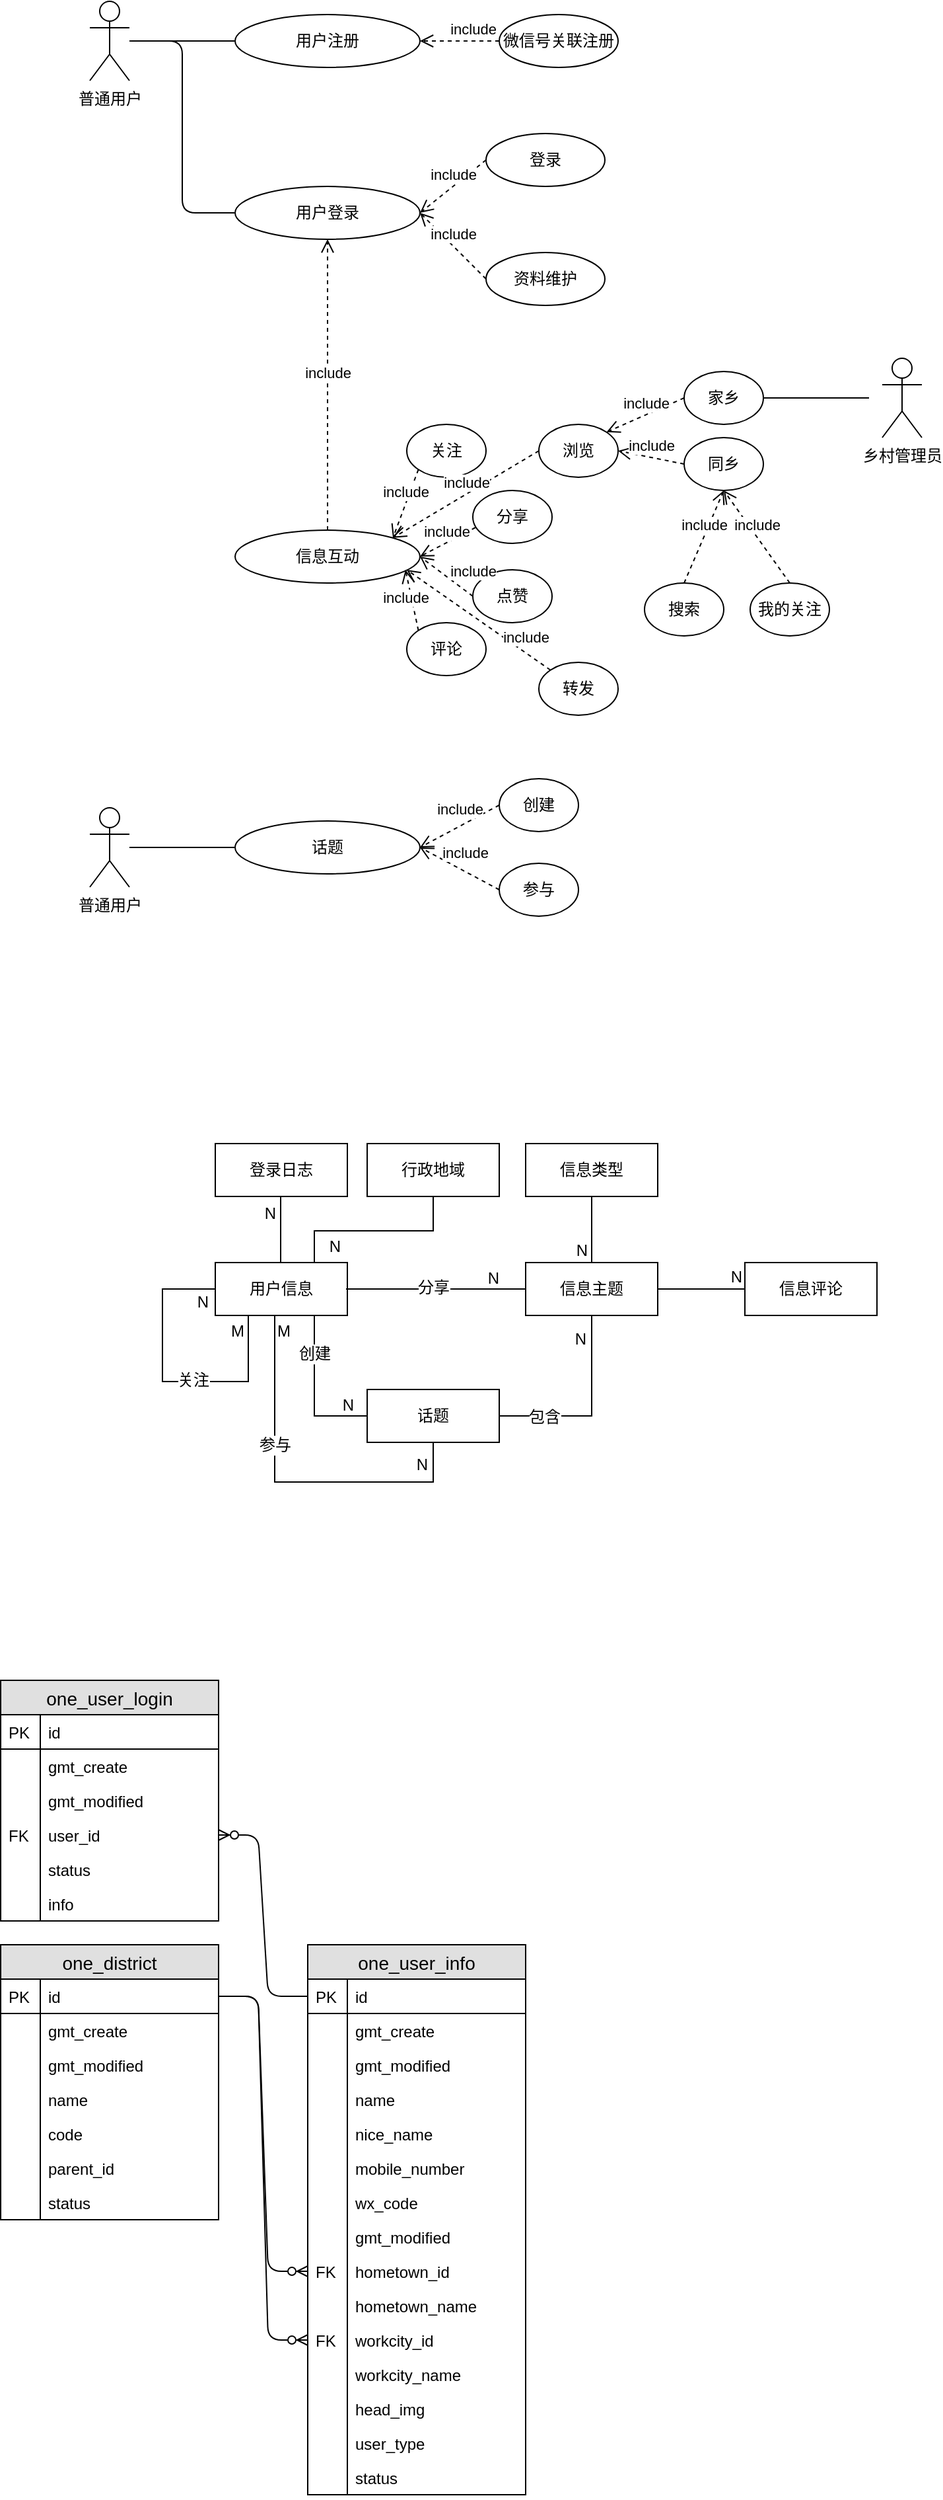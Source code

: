 <mxfile version="12.7.0" type="github">
  <diagram id="z6mWfxhPlvkBPBS3VZm2" name="第 1 页">
    <mxGraphModel dx="946" dy="599" grid="1" gridSize="10" guides="1" tooltips="1" connect="1" arrows="1" fold="1" page="1" pageScale="1" pageWidth="3300" pageHeight="4681" math="0" shadow="0">
      <root>
        <mxCell id="0"/>
        <mxCell id="1" parent="0"/>
        <mxCell id="F3MhlRDMAXvPKMbIA6Lk-1" value="普通用户" style="shape=umlActor;verticalLabelPosition=bottom;labelBackgroundColor=#ffffff;verticalAlign=top;html=1;" vertex="1" parent="1">
          <mxGeometry x="140" y="180" width="30" height="60" as="geometry"/>
        </mxCell>
        <mxCell id="F3MhlRDMAXvPKMbIA6Lk-2" value="用户注册" style="ellipse;whiteSpace=wrap;html=1;" vertex="1" parent="1">
          <mxGeometry x="250" y="190" width="140" height="40" as="geometry"/>
        </mxCell>
        <mxCell id="F3MhlRDMAXvPKMbIA6Lk-5" value="微信号关联注册" style="ellipse;whiteSpace=wrap;html=1;" vertex="1" parent="1">
          <mxGeometry x="450" y="190" width="90" height="40" as="geometry"/>
        </mxCell>
        <mxCell id="F3MhlRDMAXvPKMbIA6Lk-14" value="" style="line;strokeWidth=1;fillColor=none;align=left;verticalAlign=middle;spacingTop=-1;spacingLeft=3;spacingRight=3;rotatable=0;labelPosition=right;points=[];portConstraint=eastwest;" vertex="1" parent="1">
          <mxGeometry x="170" y="206" width="80" height="8" as="geometry"/>
        </mxCell>
        <mxCell id="F3MhlRDMAXvPKMbIA6Lk-15" value="用户登录" style="ellipse;whiteSpace=wrap;html=1;" vertex="1" parent="1">
          <mxGeometry x="250" y="320" width="140" height="40" as="geometry"/>
        </mxCell>
        <mxCell id="F3MhlRDMAXvPKMbIA6Lk-19" value="" style="endArrow=none;html=1;edgeStyle=orthogonalEdgeStyle;entryX=0;entryY=0.5;entryDx=0;entryDy=0;" edge="1" parent="1" source="F3MhlRDMAXvPKMbIA6Lk-1" target="F3MhlRDMAXvPKMbIA6Lk-15">
          <mxGeometry relative="1" as="geometry">
            <mxPoint x="120" y="390" as="sourcePoint"/>
            <mxPoint x="280" y="390" as="targetPoint"/>
          </mxGeometry>
        </mxCell>
        <mxCell id="F3MhlRDMAXvPKMbIA6Lk-20" value="" style="resizable=0;html=1;align=left;verticalAlign=bottom;labelBackgroundColor=#ffffff;fontSize=10;" connectable="0" vertex="1" parent="F3MhlRDMAXvPKMbIA6Lk-19">
          <mxGeometry x="-1" relative="1" as="geometry"/>
        </mxCell>
        <mxCell id="F3MhlRDMAXvPKMbIA6Lk-21" value="" style="resizable=0;html=1;align=right;verticalAlign=bottom;labelBackgroundColor=#ffffff;fontSize=10;" connectable="0" vertex="1" parent="F3MhlRDMAXvPKMbIA6Lk-19">
          <mxGeometry x="1" relative="1" as="geometry">
            <mxPoint y="130" as="offset"/>
          </mxGeometry>
        </mxCell>
        <mxCell id="F3MhlRDMAXvPKMbIA6Lk-22" value="信息互动" style="ellipse;whiteSpace=wrap;html=1;" vertex="1" parent="1">
          <mxGeometry x="250" y="580" width="140" height="40" as="geometry"/>
        </mxCell>
        <mxCell id="F3MhlRDMAXvPKMbIA6Lk-23" value="关注" style="ellipse;whiteSpace=wrap;html=1;" vertex="1" parent="1">
          <mxGeometry x="380" y="500" width="60" height="40" as="geometry"/>
        </mxCell>
        <mxCell id="F3MhlRDMAXvPKMbIA6Lk-33" value="分享" style="ellipse;whiteSpace=wrap;html=1;" vertex="1" parent="1">
          <mxGeometry x="430" y="550" width="60" height="40" as="geometry"/>
        </mxCell>
        <mxCell id="F3MhlRDMAXvPKMbIA6Lk-34" value="点赞" style="ellipse;whiteSpace=wrap;html=1;" vertex="1" parent="1">
          <mxGeometry x="430" y="610" width="60" height="40" as="geometry"/>
        </mxCell>
        <mxCell id="F3MhlRDMAXvPKMbIA6Lk-35" value="评论" style="ellipse;whiteSpace=wrap;html=1;" vertex="1" parent="1">
          <mxGeometry x="380" y="650" width="60" height="40" as="geometry"/>
        </mxCell>
        <mxCell id="F3MhlRDMAXvPKMbIA6Lk-36" value="浏览" style="ellipse;whiteSpace=wrap;html=1;" vertex="1" parent="1">
          <mxGeometry x="480" y="500" width="60" height="40" as="geometry"/>
        </mxCell>
        <mxCell id="F3MhlRDMAXvPKMbIA6Lk-37" value="include" style="html=1;verticalAlign=bottom;endArrow=open;dashed=1;endSize=8;exitX=0;exitY=1;exitDx=0;exitDy=0;entryX=1;entryY=0;entryDx=0;entryDy=0;" edge="1" parent="1" source="F3MhlRDMAXvPKMbIA6Lk-23" target="F3MhlRDMAXvPKMbIA6Lk-22">
          <mxGeometry relative="1" as="geometry">
            <mxPoint x="500" y="760" as="sourcePoint"/>
            <mxPoint x="420" y="760" as="targetPoint"/>
          </mxGeometry>
        </mxCell>
        <mxCell id="F3MhlRDMAXvPKMbIA6Lk-38" value="include" style="html=1;verticalAlign=bottom;endArrow=open;dashed=1;endSize=8;exitX=0;exitY=0.5;exitDx=0;exitDy=0;entryX=1;entryY=0;entryDx=0;entryDy=0;" edge="1" parent="1" source="F3MhlRDMAXvPKMbIA6Lk-36" target="F3MhlRDMAXvPKMbIA6Lk-22">
          <mxGeometry relative="1" as="geometry">
            <mxPoint x="398.787" y="544.142" as="sourcePoint"/>
            <mxPoint x="379.497" y="595.858" as="targetPoint"/>
          </mxGeometry>
        </mxCell>
        <mxCell id="F3MhlRDMAXvPKMbIA6Lk-39" value="include" style="html=1;verticalAlign=bottom;endArrow=open;dashed=1;endSize=8;exitX=0.033;exitY=0.7;exitDx=0;exitDy=0;exitPerimeter=0;entryX=1;entryY=0.5;entryDx=0;entryDy=0;" edge="1" parent="1" source="F3MhlRDMAXvPKMbIA6Lk-33" target="F3MhlRDMAXvPKMbIA6Lk-22">
          <mxGeometry x="0.057" relative="1" as="geometry">
            <mxPoint x="490" y="530" as="sourcePoint"/>
            <mxPoint x="379" y="596" as="targetPoint"/>
            <mxPoint as="offset"/>
          </mxGeometry>
        </mxCell>
        <mxCell id="F3MhlRDMAXvPKMbIA6Lk-40" value="include" style="html=1;verticalAlign=bottom;endArrow=open;dashed=1;endSize=8;exitX=0;exitY=0.5;exitDx=0;exitDy=0;entryX=1;entryY=0.5;entryDx=0;entryDy=0;" edge="1" parent="1" source="F3MhlRDMAXvPKMbIA6Lk-34" target="F3MhlRDMAXvPKMbIA6Lk-22">
          <mxGeometry x="-0.76" y="-8" relative="1" as="geometry">
            <mxPoint x="441.98" y="588" as="sourcePoint"/>
            <mxPoint x="400" y="610" as="targetPoint"/>
            <mxPoint as="offset"/>
          </mxGeometry>
        </mxCell>
        <mxCell id="F3MhlRDMAXvPKMbIA6Lk-43" value="include" style="html=1;verticalAlign=bottom;endArrow=open;dashed=1;endSize=8;exitX=0;exitY=0;exitDx=0;exitDy=0;" edge="1" parent="1" source="F3MhlRDMAXvPKMbIA6Lk-35">
          <mxGeometry x="-0.251" y="6" relative="1" as="geometry">
            <mxPoint x="398.787" y="544.142" as="sourcePoint"/>
            <mxPoint x="379" y="610" as="targetPoint"/>
            <mxPoint as="offset"/>
          </mxGeometry>
        </mxCell>
        <mxCell id="F3MhlRDMAXvPKMbIA6Lk-44" value="家乡" style="ellipse;whiteSpace=wrap;html=1;" vertex="1" parent="1">
          <mxGeometry x="590" y="460" width="60" height="40" as="geometry"/>
        </mxCell>
        <mxCell id="F3MhlRDMAXvPKMbIA6Lk-45" value="同乡" style="ellipse;whiteSpace=wrap;html=1;" vertex="1" parent="1">
          <mxGeometry x="590" y="510" width="60" height="40" as="geometry"/>
        </mxCell>
        <mxCell id="F3MhlRDMAXvPKMbIA6Lk-46" value="include" style="html=1;verticalAlign=bottom;endArrow=open;dashed=1;endSize=8;exitX=0;exitY=0.5;exitDx=0;exitDy=0;entryX=1;entryY=0;entryDx=0;entryDy=0;" edge="1" parent="1" source="F3MhlRDMAXvPKMbIA6Lk-44" target="F3MhlRDMAXvPKMbIA6Lk-36">
          <mxGeometry relative="1" as="geometry">
            <mxPoint x="630.5" y="437.07" as="sourcePoint"/>
            <mxPoint x="519.997" y="502.928" as="targetPoint"/>
          </mxGeometry>
        </mxCell>
        <mxCell id="F3MhlRDMAXvPKMbIA6Lk-47" value="include" style="html=1;verticalAlign=bottom;endArrow=open;dashed=1;endSize=8;exitX=0;exitY=0.5;exitDx=0;exitDy=0;entryX=1;entryY=0.5;entryDx=0;entryDy=0;" edge="1" parent="1" source="F3MhlRDMAXvPKMbIA6Lk-45" target="F3MhlRDMAXvPKMbIA6Lk-36">
          <mxGeometry relative="1" as="geometry">
            <mxPoint x="598.79" y="530" as="sourcePoint"/>
            <mxPoint x="540.003" y="555.858" as="targetPoint"/>
          </mxGeometry>
        </mxCell>
        <mxCell id="F3MhlRDMAXvPKMbIA6Lk-49" value="include" style="html=1;verticalAlign=bottom;endArrow=open;dashed=1;endSize=8;exitX=0;exitY=0.5;exitDx=0;exitDy=0;" edge="1" parent="1" source="F3MhlRDMAXvPKMbIA6Lk-5">
          <mxGeometry x="-0.333" relative="1" as="geometry">
            <mxPoint x="459" y="190" as="sourcePoint"/>
            <mxPoint x="390" y="210" as="targetPoint"/>
            <mxPoint as="offset"/>
          </mxGeometry>
        </mxCell>
        <mxCell id="F3MhlRDMAXvPKMbIA6Lk-50" value="乡村管理员" style="shape=umlActor;verticalLabelPosition=bottom;labelBackgroundColor=#ffffff;verticalAlign=top;html=1;" vertex="1" parent="1">
          <mxGeometry x="740" y="450" width="30" height="60" as="geometry"/>
        </mxCell>
        <mxCell id="F3MhlRDMAXvPKMbIA6Lk-54" value="" style="line;strokeWidth=1;fillColor=none;align=left;verticalAlign=middle;spacingTop=-1;spacingLeft=3;spacingRight=3;rotatable=0;labelPosition=right;points=[];portConstraint=eastwest;" vertex="1" parent="1">
          <mxGeometry x="650" y="476" width="80" height="8" as="geometry"/>
        </mxCell>
        <mxCell id="F3MhlRDMAXvPKMbIA6Lk-55" value="include" style="html=1;verticalAlign=bottom;endArrow=open;dashed=1;endSize=8;entryX=0.5;entryY=1;entryDx=0;entryDy=0;exitX=0.5;exitY=0;exitDx=0;exitDy=0;" edge="1" parent="1" source="F3MhlRDMAXvPKMbIA6Lk-22" target="F3MhlRDMAXvPKMbIA6Lk-15">
          <mxGeometry relative="1" as="geometry">
            <mxPoint x="190" y="404.14" as="sourcePoint"/>
            <mxPoint x="311.213" y="509.998" as="targetPoint"/>
          </mxGeometry>
        </mxCell>
        <mxCell id="F3MhlRDMAXvPKMbIA6Lk-56" value="资料维护" style="ellipse;whiteSpace=wrap;html=1;" vertex="1" parent="1">
          <mxGeometry x="440" y="370" width="90" height="40" as="geometry"/>
        </mxCell>
        <mxCell id="F3MhlRDMAXvPKMbIA6Lk-57" value="include" style="html=1;verticalAlign=bottom;endArrow=open;dashed=1;endSize=8;entryX=1;entryY=0.5;entryDx=0;entryDy=0;exitX=0;exitY=0.5;exitDx=0;exitDy=0;" edge="1" parent="1" source="F3MhlRDMAXvPKMbIA6Lk-56" target="F3MhlRDMAXvPKMbIA6Lk-15">
          <mxGeometry relative="1" as="geometry">
            <mxPoint x="450" y="570" as="sourcePoint"/>
            <mxPoint x="450" y="350" as="targetPoint"/>
          </mxGeometry>
        </mxCell>
        <mxCell id="F3MhlRDMAXvPKMbIA6Lk-58" value="登录" style="ellipse;whiteSpace=wrap;html=1;" vertex="1" parent="1">
          <mxGeometry x="440" y="280" width="90" height="40" as="geometry"/>
        </mxCell>
        <mxCell id="F3MhlRDMAXvPKMbIA6Lk-59" value="include" style="html=1;verticalAlign=bottom;endArrow=open;dashed=1;endSize=8;exitX=0;exitY=0.5;exitDx=0;exitDy=0;" edge="1" parent="1" source="F3MhlRDMAXvPKMbIA6Lk-58">
          <mxGeometry relative="1" as="geometry">
            <mxPoint x="450" y="400" as="sourcePoint"/>
            <mxPoint x="390" y="340" as="targetPoint"/>
          </mxGeometry>
        </mxCell>
        <mxCell id="F3MhlRDMAXvPKMbIA6Lk-60" value="搜索" style="ellipse;whiteSpace=wrap;html=1;" vertex="1" parent="1">
          <mxGeometry x="560" y="620" width="60" height="40" as="geometry"/>
        </mxCell>
        <mxCell id="F3MhlRDMAXvPKMbIA6Lk-61" value="我的关注" style="ellipse;whiteSpace=wrap;html=1;" vertex="1" parent="1">
          <mxGeometry x="640" y="620" width="60" height="40" as="geometry"/>
        </mxCell>
        <mxCell id="F3MhlRDMAXvPKMbIA6Lk-62" value="include" style="html=1;verticalAlign=bottom;endArrow=open;dashed=1;endSize=8;exitX=0.5;exitY=0;exitDx=0;exitDy=0;entryX=0.5;entryY=1;entryDx=0;entryDy=0;" edge="1" parent="1" source="F3MhlRDMAXvPKMbIA6Lk-60" target="F3MhlRDMAXvPKMbIA6Lk-45">
          <mxGeometry relative="1" as="geometry">
            <mxPoint x="600" y="540" as="sourcePoint"/>
            <mxPoint x="550" y="530" as="targetPoint"/>
          </mxGeometry>
        </mxCell>
        <mxCell id="F3MhlRDMAXvPKMbIA6Lk-63" value="include" style="html=1;verticalAlign=bottom;endArrow=open;dashed=1;endSize=8;exitX=0.5;exitY=0;exitDx=0;exitDy=0;entryX=0.5;entryY=1;entryDx=0;entryDy=0;" edge="1" parent="1" source="F3MhlRDMAXvPKMbIA6Lk-61" target="F3MhlRDMAXvPKMbIA6Lk-45">
          <mxGeometry relative="1" as="geometry">
            <mxPoint x="600" y="630" as="sourcePoint"/>
            <mxPoint x="630" y="560" as="targetPoint"/>
          </mxGeometry>
        </mxCell>
        <mxCell id="F3MhlRDMAXvPKMbIA6Lk-64" value="转发" style="ellipse;whiteSpace=wrap;html=1;" vertex="1" parent="1">
          <mxGeometry x="480" y="680" width="60" height="40" as="geometry"/>
        </mxCell>
        <mxCell id="F3MhlRDMAXvPKMbIA6Lk-65" value="include" style="html=1;verticalAlign=bottom;endArrow=open;dashed=1;endSize=8;exitX=0;exitY=0;exitDx=0;exitDy=0;" edge="1" parent="1" source="F3MhlRDMAXvPKMbIA6Lk-64">
          <mxGeometry x="-0.631" y="-2" relative="1" as="geometry">
            <mxPoint x="490" y="530" as="sourcePoint"/>
            <mxPoint x="380" y="610" as="targetPoint"/>
            <mxPoint as="offset"/>
          </mxGeometry>
        </mxCell>
        <mxCell id="F3MhlRDMAXvPKMbIA6Lk-85" value="用户信息" style="whiteSpace=wrap;html=1;align=center;" vertex="1" parent="1">
          <mxGeometry x="235" y="1134" width="100" height="40" as="geometry"/>
        </mxCell>
        <mxCell id="F3MhlRDMAXvPKMbIA6Lk-86" value="信息主题" style="whiteSpace=wrap;html=1;align=center;" vertex="1" parent="1">
          <mxGeometry x="470" y="1134" width="100" height="40" as="geometry"/>
        </mxCell>
        <mxCell id="F3MhlRDMAXvPKMbIA6Lk-91" value="" style="endArrow=none;html=1;rounded=0;exitX=0.25;exitY=1;exitDx=0;exitDy=0;entryX=0;entryY=0.5;entryDx=0;entryDy=0;" edge="1" parent="1" source="F3MhlRDMAXvPKMbIA6Lk-85" target="F3MhlRDMAXvPKMbIA6Lk-85">
          <mxGeometry relative="1" as="geometry">
            <mxPoint x="225" y="1274" as="sourcePoint"/>
            <mxPoint x="165" y="1224" as="targetPoint"/>
            <Array as="points">
              <mxPoint x="260" y="1224"/>
              <mxPoint x="195" y="1224"/>
              <mxPoint x="195" y="1154"/>
            </Array>
          </mxGeometry>
        </mxCell>
        <mxCell id="F3MhlRDMAXvPKMbIA6Lk-92" value="M" style="resizable=0;html=1;align=left;verticalAlign=bottom;" connectable="0" vertex="1" parent="F3MhlRDMAXvPKMbIA6Lk-91">
          <mxGeometry x="-1" relative="1" as="geometry">
            <mxPoint x="-15" y="20" as="offset"/>
          </mxGeometry>
        </mxCell>
        <mxCell id="F3MhlRDMAXvPKMbIA6Lk-93" value="N" style="resizable=0;html=1;align=right;verticalAlign=bottom;" connectable="0" vertex="1" parent="F3MhlRDMAXvPKMbIA6Lk-91">
          <mxGeometry x="1" relative="1" as="geometry">
            <mxPoint x="-5" y="18" as="offset"/>
          </mxGeometry>
        </mxCell>
        <mxCell id="F3MhlRDMAXvPKMbIA6Lk-94" value="关注" style="text;html=1;align=center;verticalAlign=middle;resizable=0;points=[];labelBackgroundColor=#ffffff;" vertex="1" connectable="0" parent="F3MhlRDMAXvPKMbIA6Lk-91">
          <mxGeometry x="-0.176" y="-1" relative="1" as="geometry">
            <mxPoint as="offset"/>
          </mxGeometry>
        </mxCell>
        <mxCell id="F3MhlRDMAXvPKMbIA6Lk-95" value="" style="endArrow=none;html=1;rounded=0;entryX=0;entryY=0.5;entryDx=0;entryDy=0;" edge="1" parent="1" target="F3MhlRDMAXvPKMbIA6Lk-86">
          <mxGeometry relative="1" as="geometry">
            <mxPoint x="334" y="1154" as="sourcePoint"/>
            <mxPoint x="434" y="1154" as="targetPoint"/>
          </mxGeometry>
        </mxCell>
        <mxCell id="F3MhlRDMAXvPKMbIA6Lk-96" value="N" style="resizable=0;html=1;align=right;verticalAlign=bottom;" connectable="0" vertex="1" parent="F3MhlRDMAXvPKMbIA6Lk-95">
          <mxGeometry x="1" relative="1" as="geometry">
            <mxPoint x="-20" as="offset"/>
          </mxGeometry>
        </mxCell>
        <mxCell id="F3MhlRDMAXvPKMbIA6Lk-97" value="分享" style="text;html=1;align=center;verticalAlign=middle;resizable=0;points=[];labelBackgroundColor=#ffffff;" vertex="1" connectable="0" parent="F3MhlRDMAXvPKMbIA6Lk-95">
          <mxGeometry x="-0.037" y="1" relative="1" as="geometry">
            <mxPoint as="offset"/>
          </mxGeometry>
        </mxCell>
        <mxCell id="F3MhlRDMAXvPKMbIA6Lk-98" value="信息类型" style="whiteSpace=wrap;html=1;align=center;" vertex="1" parent="1">
          <mxGeometry x="470" y="1044" width="100" height="40" as="geometry"/>
        </mxCell>
        <mxCell id="F3MhlRDMAXvPKMbIA6Lk-99" value="" style="endArrow=none;html=1;rounded=0;exitX=0.5;exitY=1;exitDx=0;exitDy=0;" edge="1" parent="1" source="F3MhlRDMAXvPKMbIA6Lk-98" target="F3MhlRDMAXvPKMbIA6Lk-86">
          <mxGeometry relative="1" as="geometry">
            <mxPoint x="580" y="1114" as="sourcePoint"/>
            <mxPoint x="740" y="1114" as="targetPoint"/>
          </mxGeometry>
        </mxCell>
        <mxCell id="F3MhlRDMAXvPKMbIA6Lk-100" value="N" style="resizable=0;html=1;align=right;verticalAlign=bottom;" connectable="0" vertex="1" parent="F3MhlRDMAXvPKMbIA6Lk-99">
          <mxGeometry x="1" relative="1" as="geometry">
            <mxPoint x="-3" y="-1" as="offset"/>
          </mxGeometry>
        </mxCell>
        <mxCell id="F3MhlRDMAXvPKMbIA6Lk-101" value="信息评论" style="whiteSpace=wrap;html=1;align=center;" vertex="1" parent="1">
          <mxGeometry x="636" y="1134" width="100" height="40" as="geometry"/>
        </mxCell>
        <mxCell id="F3MhlRDMAXvPKMbIA6Lk-102" value="" style="endArrow=none;html=1;rounded=0;exitX=1;exitY=0.5;exitDx=0;exitDy=0;entryX=0;entryY=0.5;entryDx=0;entryDy=0;" edge="1" parent="1" source="F3MhlRDMAXvPKMbIA6Lk-86" target="F3MhlRDMAXvPKMbIA6Lk-101">
          <mxGeometry relative="1" as="geometry">
            <mxPoint x="519.5" y="1174" as="sourcePoint"/>
            <mxPoint x="519.5" y="1224" as="targetPoint"/>
          </mxGeometry>
        </mxCell>
        <mxCell id="F3MhlRDMAXvPKMbIA6Lk-103" value="N" style="resizable=0;html=1;align=right;verticalAlign=bottom;" connectable="0" vertex="1" parent="F3MhlRDMAXvPKMbIA6Lk-102">
          <mxGeometry x="1" relative="1" as="geometry">
            <mxPoint x="-2" y="-1" as="offset"/>
          </mxGeometry>
        </mxCell>
        <mxCell id="F3MhlRDMAXvPKMbIA6Lk-106" value="登录日志" style="whiteSpace=wrap;html=1;align=center;" vertex="1" parent="1">
          <mxGeometry x="235" y="1044" width="100" height="40" as="geometry"/>
        </mxCell>
        <mxCell id="F3MhlRDMAXvPKMbIA6Lk-107" value="" style="endArrow=none;html=1;rounded=0;exitX=0.5;exitY=1;exitDx=0;exitDy=0;" edge="1" parent="1">
          <mxGeometry relative="1" as="geometry">
            <mxPoint x="284.5" y="1084" as="sourcePoint"/>
            <mxPoint x="284.5" y="1134" as="targetPoint"/>
          </mxGeometry>
        </mxCell>
        <mxCell id="F3MhlRDMAXvPKMbIA6Lk-108" value="N" style="resizable=0;html=1;align=right;verticalAlign=bottom;" connectable="0" vertex="1" parent="F3MhlRDMAXvPKMbIA6Lk-107">
          <mxGeometry x="1" relative="1" as="geometry">
            <mxPoint x="-3" y="-29" as="offset"/>
          </mxGeometry>
        </mxCell>
        <mxCell id="F3MhlRDMAXvPKMbIA6Lk-110" value="普通用户" style="shape=umlActor;verticalLabelPosition=bottom;labelBackgroundColor=#ffffff;verticalAlign=top;html=1;" vertex="1" parent="1">
          <mxGeometry x="140" y="790" width="30" height="60" as="geometry"/>
        </mxCell>
        <mxCell id="F3MhlRDMAXvPKMbIA6Lk-111" value="话题" style="ellipse;whiteSpace=wrap;html=1;" vertex="1" parent="1">
          <mxGeometry x="250" y="800" width="140" height="40" as="geometry"/>
        </mxCell>
        <mxCell id="F3MhlRDMAXvPKMbIA6Lk-112" value="" style="line;strokeWidth=1;fillColor=none;align=left;verticalAlign=middle;spacingTop=-1;spacingLeft=3;spacingRight=3;rotatable=0;labelPosition=right;points=[];portConstraint=eastwest;" vertex="1" parent="1">
          <mxGeometry x="170" y="816" width="80" height="8" as="geometry"/>
        </mxCell>
        <mxCell id="F3MhlRDMAXvPKMbIA6Lk-113" value="创建" style="ellipse;whiteSpace=wrap;html=1;" vertex="1" parent="1">
          <mxGeometry x="450" y="768" width="60" height="40" as="geometry"/>
        </mxCell>
        <mxCell id="F3MhlRDMAXvPKMbIA6Lk-114" value="参与" style="ellipse;whiteSpace=wrap;html=1;" vertex="1" parent="1">
          <mxGeometry x="450" y="832" width="60" height="40" as="geometry"/>
        </mxCell>
        <mxCell id="F3MhlRDMAXvPKMbIA6Lk-115" value="include" style="html=1;verticalAlign=bottom;endArrow=open;dashed=1;endSize=8;exitX=0;exitY=0.5;exitDx=0;exitDy=0;entryX=1;entryY=0.5;entryDx=0;entryDy=0;" edge="1" parent="1" source="F3MhlRDMAXvPKMbIA6Lk-113" target="F3MhlRDMAXvPKMbIA6Lk-111">
          <mxGeometry x="-0.055" y="-4" relative="1" as="geometry">
            <mxPoint x="464.397" y="789.998" as="sourcePoint"/>
            <mxPoint x="355.61" y="714.14" as="targetPoint"/>
            <mxPoint as="offset"/>
          </mxGeometry>
        </mxCell>
        <mxCell id="F3MhlRDMAXvPKMbIA6Lk-116" value="include" style="html=1;verticalAlign=bottom;endArrow=open;dashed=1;endSize=8;exitX=0;exitY=0.5;exitDx=0;exitDy=0;entryX=1;entryY=0.5;entryDx=0;entryDy=0;" edge="1" parent="1" source="F3MhlRDMAXvPKMbIA6Lk-114" target="F3MhlRDMAXvPKMbIA6Lk-111">
          <mxGeometry x="-0.055" y="-4" relative="1" as="geometry">
            <mxPoint x="460" y="798" as="sourcePoint"/>
            <mxPoint x="400" y="830" as="targetPoint"/>
            <mxPoint as="offset"/>
          </mxGeometry>
        </mxCell>
        <mxCell id="F3MhlRDMAXvPKMbIA6Lk-117" value="话题" style="whiteSpace=wrap;html=1;align=center;" vertex="1" parent="1">
          <mxGeometry x="350" y="1230" width="100" height="40" as="geometry"/>
        </mxCell>
        <mxCell id="F3MhlRDMAXvPKMbIA6Lk-118" value="" style="endArrow=none;html=1;rounded=0;exitX=0.75;exitY=1;exitDx=0;exitDy=0;entryX=0;entryY=0.5;entryDx=0;entryDy=0;" edge="1" parent="1" source="F3MhlRDMAXvPKMbIA6Lk-85" target="F3MhlRDMAXvPKMbIA6Lk-117">
          <mxGeometry relative="1" as="geometry">
            <mxPoint x="320" y="1250" as="sourcePoint"/>
            <mxPoint x="310" y="1350" as="targetPoint"/>
            <Array as="points">
              <mxPoint x="310" y="1250"/>
            </Array>
          </mxGeometry>
        </mxCell>
        <mxCell id="F3MhlRDMAXvPKMbIA6Lk-119" value="N" style="resizable=0;html=1;align=right;verticalAlign=bottom;" connectable="0" vertex="1" parent="F3MhlRDMAXvPKMbIA6Lk-118">
          <mxGeometry x="1" relative="1" as="geometry">
            <mxPoint x="-10" as="offset"/>
          </mxGeometry>
        </mxCell>
        <mxCell id="F3MhlRDMAXvPKMbIA6Lk-120" value="创建" style="text;html=1;align=center;verticalAlign=middle;resizable=0;points=[];labelBackgroundColor=#ffffff;" vertex="1" connectable="0" parent="F3MhlRDMAXvPKMbIA6Lk-118">
          <mxGeometry x="-0.037" y="1" relative="1" as="geometry">
            <mxPoint x="-1" y="-27" as="offset"/>
          </mxGeometry>
        </mxCell>
        <mxCell id="F3MhlRDMAXvPKMbIA6Lk-121" value="" style="endArrow=none;html=1;rounded=0;exitX=1;exitY=0.5;exitDx=0;exitDy=0;entryX=0.5;entryY=1;entryDx=0;entryDy=0;" edge="1" parent="1" source="F3MhlRDMAXvPKMbIA6Lk-117" target="F3MhlRDMAXvPKMbIA6Lk-86">
          <mxGeometry relative="1" as="geometry">
            <mxPoint x="495" y="1210" as="sourcePoint"/>
            <mxPoint x="525" y="1286" as="targetPoint"/>
            <Array as="points">
              <mxPoint x="520" y="1250"/>
            </Array>
          </mxGeometry>
        </mxCell>
        <mxCell id="F3MhlRDMAXvPKMbIA6Lk-122" value="N" style="resizable=0;html=1;align=right;verticalAlign=bottom;" connectable="0" vertex="1" parent="F3MhlRDMAXvPKMbIA6Lk-121">
          <mxGeometry x="1" relative="1" as="geometry">
            <mxPoint x="-4" y="26" as="offset"/>
          </mxGeometry>
        </mxCell>
        <mxCell id="F3MhlRDMAXvPKMbIA6Lk-123" value="包含" style="text;html=1;align=center;verticalAlign=middle;resizable=0;points=[];labelBackgroundColor=#ffffff;" vertex="1" connectable="0" parent="F3MhlRDMAXvPKMbIA6Lk-121">
          <mxGeometry x="-0.037" y="1" relative="1" as="geometry">
            <mxPoint x="-35" y="1" as="offset"/>
          </mxGeometry>
        </mxCell>
        <mxCell id="F3MhlRDMAXvPKMbIA6Lk-124" value="" style="endArrow=none;html=1;rounded=0;exitX=0.75;exitY=1;exitDx=0;exitDy=0;entryX=0.5;entryY=1;entryDx=0;entryDy=0;" edge="1" parent="1" target="F3MhlRDMAXvPKMbIA6Lk-117">
          <mxGeometry relative="1" as="geometry">
            <mxPoint x="280" y="1174" as="sourcePoint"/>
            <mxPoint x="420" y="1300" as="targetPoint"/>
            <Array as="points">
              <mxPoint x="280" y="1300"/>
              <mxPoint x="400" y="1300"/>
            </Array>
          </mxGeometry>
        </mxCell>
        <mxCell id="F3MhlRDMAXvPKMbIA6Lk-125" value="N" style="resizable=0;html=1;align=right;verticalAlign=bottom;" connectable="0" vertex="1" parent="F3MhlRDMAXvPKMbIA6Lk-124">
          <mxGeometry x="1" relative="1" as="geometry">
            <mxPoint x="-4" y="25" as="offset"/>
          </mxGeometry>
        </mxCell>
        <mxCell id="F3MhlRDMAXvPKMbIA6Lk-126" value="参与" style="text;html=1;align=center;verticalAlign=middle;resizable=0;points=[];labelBackgroundColor=#ffffff;" vertex="1" connectable="0" parent="F3MhlRDMAXvPKMbIA6Lk-124">
          <mxGeometry x="-0.037" y="1" relative="1" as="geometry">
            <mxPoint x="-7" y="-27" as="offset"/>
          </mxGeometry>
        </mxCell>
        <mxCell id="F3MhlRDMAXvPKMbIA6Lk-127" value="M" style="resizable=0;html=1;align=left;verticalAlign=bottom;" connectable="0" vertex="1" parent="1">
          <mxGeometry x="295" y="1174" as="geometry">
            <mxPoint x="-15" y="20" as="offset"/>
          </mxGeometry>
        </mxCell>
        <mxCell id="F3MhlRDMAXvPKMbIA6Lk-128" value="one_user_info" style="swimlane;fontStyle=0;childLayout=stackLayout;horizontal=1;startSize=26;fillColor=#e0e0e0;horizontalStack=0;resizeParent=1;resizeParentMax=0;resizeLast=0;collapsible=1;marginBottom=0;swimlaneFillColor=#ffffff;align=center;fontSize=14;" vertex="1" parent="1">
          <mxGeometry x="305" y="1650" width="165" height="416" as="geometry"/>
        </mxCell>
        <mxCell id="F3MhlRDMAXvPKMbIA6Lk-166" value="id" style="shape=partialRectangle;top=0;left=0;right=0;bottom=1;align=left;verticalAlign=top;fillColor=none;spacingLeft=34;spacingRight=4;overflow=hidden;rotatable=0;points=[[0,0.5],[1,0.5]];portConstraint=eastwest;dropTarget=0;fontSize=12;" vertex="1" parent="F3MhlRDMAXvPKMbIA6Lk-128">
          <mxGeometry y="26" width="165" height="26" as="geometry"/>
        </mxCell>
        <mxCell id="F3MhlRDMAXvPKMbIA6Lk-167" value="PK" style="shape=partialRectangle;top=0;left=0;bottom=0;fillColor=none;align=left;verticalAlign=top;spacingLeft=4;spacingRight=4;overflow=hidden;rotatable=0;points=[];portConstraint=eastwest;part=1;fontSize=12;" vertex="1" connectable="0" parent="F3MhlRDMAXvPKMbIA6Lk-166">
          <mxGeometry width="30" height="26" as="geometry"/>
        </mxCell>
        <mxCell id="F3MhlRDMAXvPKMbIA6Lk-172" value="gmt_create" style="shape=partialRectangle;top=0;left=0;right=0;bottom=0;align=left;verticalAlign=top;fillColor=none;spacingLeft=34;spacingRight=4;overflow=hidden;rotatable=0;points=[[0,0.5],[1,0.5]];portConstraint=eastwest;dropTarget=0;fontSize=12;" vertex="1" parent="F3MhlRDMAXvPKMbIA6Lk-128">
          <mxGeometry y="52" width="165" height="26" as="geometry"/>
        </mxCell>
        <mxCell id="F3MhlRDMAXvPKMbIA6Lk-173" value="" style="shape=partialRectangle;top=0;left=0;bottom=0;fillColor=none;align=left;verticalAlign=top;spacingLeft=4;spacingRight=4;overflow=hidden;rotatable=0;points=[];portConstraint=eastwest;part=1;fontSize=12;" vertex="1" connectable="0" parent="F3MhlRDMAXvPKMbIA6Lk-172">
          <mxGeometry width="30" height="26" as="geometry"/>
        </mxCell>
        <mxCell id="F3MhlRDMAXvPKMbIA6Lk-174" value="gmt_modified" style="shape=partialRectangle;top=0;left=0;right=0;bottom=0;align=left;verticalAlign=top;fillColor=none;spacingLeft=34;spacingRight=4;overflow=hidden;rotatable=0;points=[[0,0.5],[1,0.5]];portConstraint=eastwest;dropTarget=0;fontSize=12;" vertex="1" parent="F3MhlRDMAXvPKMbIA6Lk-128">
          <mxGeometry y="78" width="165" height="26" as="geometry"/>
        </mxCell>
        <mxCell id="F3MhlRDMAXvPKMbIA6Lk-175" value="" style="shape=partialRectangle;top=0;left=0;bottom=0;fillColor=none;align=left;verticalAlign=top;spacingLeft=4;spacingRight=4;overflow=hidden;rotatable=0;points=[];portConstraint=eastwest;part=1;fontSize=12;" vertex="1" connectable="0" parent="F3MhlRDMAXvPKMbIA6Lk-174">
          <mxGeometry width="30" height="26" as="geometry"/>
        </mxCell>
        <mxCell id="F3MhlRDMAXvPKMbIA6Lk-176" value="name" style="shape=partialRectangle;top=0;left=0;right=0;bottom=0;align=left;verticalAlign=top;fillColor=none;spacingLeft=34;spacingRight=4;overflow=hidden;rotatable=0;points=[[0,0.5],[1,0.5]];portConstraint=eastwest;dropTarget=0;fontSize=12;" vertex="1" parent="F3MhlRDMAXvPKMbIA6Lk-128">
          <mxGeometry y="104" width="165" height="26" as="geometry"/>
        </mxCell>
        <mxCell id="F3MhlRDMAXvPKMbIA6Lk-177" value="" style="shape=partialRectangle;top=0;left=0;bottom=0;fillColor=none;align=left;verticalAlign=top;spacingLeft=4;spacingRight=4;overflow=hidden;rotatable=0;points=[];portConstraint=eastwest;part=1;fontSize=12;" vertex="1" connectable="0" parent="F3MhlRDMAXvPKMbIA6Lk-176">
          <mxGeometry width="30" height="26" as="geometry"/>
        </mxCell>
        <mxCell id="F3MhlRDMAXvPKMbIA6Lk-180" value="nice_name" style="shape=partialRectangle;top=0;left=0;right=0;bottom=0;align=left;verticalAlign=top;fillColor=none;spacingLeft=34;spacingRight=4;overflow=hidden;rotatable=0;points=[[0,0.5],[1,0.5]];portConstraint=eastwest;dropTarget=0;fontSize=12;" vertex="1" parent="F3MhlRDMAXvPKMbIA6Lk-128">
          <mxGeometry y="130" width="165" height="26" as="geometry"/>
        </mxCell>
        <mxCell id="F3MhlRDMAXvPKMbIA6Lk-181" value="" style="shape=partialRectangle;top=0;left=0;bottom=0;fillColor=none;align=left;verticalAlign=top;spacingLeft=4;spacingRight=4;overflow=hidden;rotatable=0;points=[];portConstraint=eastwest;part=1;fontSize=12;" vertex="1" connectable="0" parent="F3MhlRDMAXvPKMbIA6Lk-180">
          <mxGeometry width="30" height="26" as="geometry"/>
        </mxCell>
        <mxCell id="F3MhlRDMAXvPKMbIA6Lk-182" value="mobile_number" style="shape=partialRectangle;top=0;left=0;right=0;bottom=0;align=left;verticalAlign=top;fillColor=none;spacingLeft=34;spacingRight=4;overflow=hidden;rotatable=0;points=[[0,0.5],[1,0.5]];portConstraint=eastwest;dropTarget=0;fontSize=12;" vertex="1" parent="F3MhlRDMAXvPKMbIA6Lk-128">
          <mxGeometry y="156" width="165" height="26" as="geometry"/>
        </mxCell>
        <mxCell id="F3MhlRDMAXvPKMbIA6Lk-183" value="" style="shape=partialRectangle;top=0;left=0;bottom=0;fillColor=none;align=left;verticalAlign=top;spacingLeft=4;spacingRight=4;overflow=hidden;rotatable=0;points=[];portConstraint=eastwest;part=1;fontSize=12;" vertex="1" connectable="0" parent="F3MhlRDMAXvPKMbIA6Lk-182">
          <mxGeometry width="30" height="26" as="geometry"/>
        </mxCell>
        <mxCell id="F3MhlRDMAXvPKMbIA6Lk-184" value="wx_code" style="shape=partialRectangle;top=0;left=0;right=0;bottom=0;align=left;verticalAlign=top;fillColor=none;spacingLeft=34;spacingRight=4;overflow=hidden;rotatable=0;points=[[0,0.5],[1,0.5]];portConstraint=eastwest;dropTarget=0;fontSize=12;" vertex="1" parent="F3MhlRDMAXvPKMbIA6Lk-128">
          <mxGeometry y="182" width="165" height="26" as="geometry"/>
        </mxCell>
        <mxCell id="F3MhlRDMAXvPKMbIA6Lk-185" value="" style="shape=partialRectangle;top=0;left=0;bottom=0;fillColor=none;align=left;verticalAlign=top;spacingLeft=4;spacingRight=4;overflow=hidden;rotatable=0;points=[];portConstraint=eastwest;part=1;fontSize=12;" vertex="1" connectable="0" parent="F3MhlRDMAXvPKMbIA6Lk-184">
          <mxGeometry width="30" height="26" as="geometry"/>
        </mxCell>
        <mxCell id="F3MhlRDMAXvPKMbIA6Lk-178" value="gmt_modified" style="shape=partialRectangle;top=0;left=0;right=0;bottom=0;align=left;verticalAlign=top;fillColor=none;spacingLeft=34;spacingRight=4;overflow=hidden;rotatable=0;points=[[0,0.5],[1,0.5]];portConstraint=eastwest;dropTarget=0;fontSize=12;" vertex="1" parent="F3MhlRDMAXvPKMbIA6Lk-128">
          <mxGeometry y="208" width="165" height="26" as="geometry"/>
        </mxCell>
        <mxCell id="F3MhlRDMAXvPKMbIA6Lk-179" value="" style="shape=partialRectangle;top=0;left=0;bottom=0;fillColor=none;align=left;verticalAlign=top;spacingLeft=4;spacingRight=4;overflow=hidden;rotatable=0;points=[];portConstraint=eastwest;part=1;fontSize=12;" vertex="1" connectable="0" parent="F3MhlRDMAXvPKMbIA6Lk-178">
          <mxGeometry width="30" height="26" as="geometry"/>
        </mxCell>
        <mxCell id="F3MhlRDMAXvPKMbIA6Lk-188" value="hometown_id" style="shape=partialRectangle;top=0;left=0;right=0;bottom=0;align=left;verticalAlign=top;fillColor=none;spacingLeft=34;spacingRight=4;overflow=hidden;rotatable=0;points=[[0,0.5],[1,0.5]];portConstraint=eastwest;dropTarget=0;fontSize=12;" vertex="1" parent="F3MhlRDMAXvPKMbIA6Lk-128">
          <mxGeometry y="234" width="165" height="26" as="geometry"/>
        </mxCell>
        <mxCell id="F3MhlRDMAXvPKMbIA6Lk-189" value="FK" style="shape=partialRectangle;top=0;left=0;bottom=0;fillColor=none;align=left;verticalAlign=top;spacingLeft=4;spacingRight=4;overflow=hidden;rotatable=0;points=[];portConstraint=eastwest;part=1;fontSize=12;" vertex="1" connectable="0" parent="F3MhlRDMAXvPKMbIA6Lk-188">
          <mxGeometry width="30" height="26" as="geometry"/>
        </mxCell>
        <mxCell id="F3MhlRDMAXvPKMbIA6Lk-198" value="hometown_name" style="shape=partialRectangle;top=0;left=0;right=0;bottom=0;align=left;verticalAlign=top;fillColor=none;spacingLeft=34;spacingRight=4;overflow=hidden;rotatable=0;points=[[0,0.5],[1,0.5]];portConstraint=eastwest;dropTarget=0;fontSize=12;" vertex="1" parent="F3MhlRDMAXvPKMbIA6Lk-128">
          <mxGeometry y="260" width="165" height="26" as="geometry"/>
        </mxCell>
        <mxCell id="F3MhlRDMAXvPKMbIA6Lk-199" value="" style="shape=partialRectangle;top=0;left=0;bottom=0;fillColor=none;align=left;verticalAlign=top;spacingLeft=4;spacingRight=4;overflow=hidden;rotatable=0;points=[];portConstraint=eastwest;part=1;fontSize=12;" vertex="1" connectable="0" parent="F3MhlRDMAXvPKMbIA6Lk-198">
          <mxGeometry width="30" height="26" as="geometry"/>
        </mxCell>
        <mxCell id="F3MhlRDMAXvPKMbIA6Lk-186" value="workcity_id" style="shape=partialRectangle;top=0;left=0;right=0;bottom=0;align=left;verticalAlign=top;fillColor=none;spacingLeft=34;spacingRight=4;overflow=hidden;rotatable=0;points=[[0,0.5],[1,0.5]];portConstraint=eastwest;dropTarget=0;fontSize=12;" vertex="1" parent="F3MhlRDMAXvPKMbIA6Lk-128">
          <mxGeometry y="286" width="165" height="26" as="geometry"/>
        </mxCell>
        <mxCell id="F3MhlRDMAXvPKMbIA6Lk-187" value="FK" style="shape=partialRectangle;top=0;left=0;bottom=0;fillColor=none;align=left;verticalAlign=top;spacingLeft=4;spacingRight=4;overflow=hidden;rotatable=0;points=[];portConstraint=eastwest;part=1;fontSize=12;" vertex="1" connectable="0" parent="F3MhlRDMAXvPKMbIA6Lk-186">
          <mxGeometry width="30" height="26" as="geometry"/>
        </mxCell>
        <mxCell id="F3MhlRDMAXvPKMbIA6Lk-200" value="workcity_name" style="shape=partialRectangle;top=0;left=0;right=0;bottom=0;align=left;verticalAlign=top;fillColor=none;spacingLeft=34;spacingRight=4;overflow=hidden;rotatable=0;points=[[0,0.5],[1,0.5]];portConstraint=eastwest;dropTarget=0;fontSize=12;" vertex="1" parent="F3MhlRDMAXvPKMbIA6Lk-128">
          <mxGeometry y="312" width="165" height="26" as="geometry"/>
        </mxCell>
        <mxCell id="F3MhlRDMAXvPKMbIA6Lk-201" value="" style="shape=partialRectangle;top=0;left=0;bottom=0;fillColor=none;align=left;verticalAlign=top;spacingLeft=4;spacingRight=4;overflow=hidden;rotatable=0;points=[];portConstraint=eastwest;part=1;fontSize=12;" vertex="1" connectable="0" parent="F3MhlRDMAXvPKMbIA6Lk-200">
          <mxGeometry width="30" height="26" as="geometry"/>
        </mxCell>
        <mxCell id="F3MhlRDMAXvPKMbIA6Lk-190" value="head_img" style="shape=partialRectangle;top=0;left=0;right=0;bottom=0;align=left;verticalAlign=top;fillColor=none;spacingLeft=34;spacingRight=4;overflow=hidden;rotatable=0;points=[[0,0.5],[1,0.5]];portConstraint=eastwest;dropTarget=0;fontSize=12;" vertex="1" parent="F3MhlRDMAXvPKMbIA6Lk-128">
          <mxGeometry y="338" width="165" height="26" as="geometry"/>
        </mxCell>
        <mxCell id="F3MhlRDMAXvPKMbIA6Lk-191" value="" style="shape=partialRectangle;top=0;left=0;bottom=0;fillColor=none;align=left;verticalAlign=top;spacingLeft=4;spacingRight=4;overflow=hidden;rotatable=0;points=[];portConstraint=eastwest;part=1;fontSize=12;" vertex="1" connectable="0" parent="F3MhlRDMAXvPKMbIA6Lk-190">
          <mxGeometry width="30" height="26" as="geometry"/>
        </mxCell>
        <mxCell id="F3MhlRDMAXvPKMbIA6Lk-192" value="user_type" style="shape=partialRectangle;top=0;left=0;right=0;bottom=0;align=left;verticalAlign=top;fillColor=none;spacingLeft=34;spacingRight=4;overflow=hidden;rotatable=0;points=[[0,0.5],[1,0.5]];portConstraint=eastwest;dropTarget=0;fontSize=12;" vertex="1" parent="F3MhlRDMAXvPKMbIA6Lk-128">
          <mxGeometry y="364" width="165" height="26" as="geometry"/>
        </mxCell>
        <mxCell id="F3MhlRDMAXvPKMbIA6Lk-193" value="" style="shape=partialRectangle;top=0;left=0;bottom=0;fillColor=none;align=left;verticalAlign=top;spacingLeft=4;spacingRight=4;overflow=hidden;rotatable=0;points=[];portConstraint=eastwest;part=1;fontSize=12;" vertex="1" connectable="0" parent="F3MhlRDMAXvPKMbIA6Lk-192">
          <mxGeometry width="30" height="26" as="geometry"/>
        </mxCell>
        <mxCell id="F3MhlRDMAXvPKMbIA6Lk-194" value="status" style="shape=partialRectangle;top=0;left=0;right=0;bottom=0;align=left;verticalAlign=top;fillColor=none;spacingLeft=34;spacingRight=4;overflow=hidden;rotatable=0;points=[[0,0.5],[1,0.5]];portConstraint=eastwest;dropTarget=0;fontSize=12;" vertex="1" parent="F3MhlRDMAXvPKMbIA6Lk-128">
          <mxGeometry y="390" width="165" height="26" as="geometry"/>
        </mxCell>
        <mxCell id="F3MhlRDMAXvPKMbIA6Lk-195" value="" style="shape=partialRectangle;top=0;left=0;bottom=0;fillColor=none;align=left;verticalAlign=top;spacingLeft=4;spacingRight=4;overflow=hidden;rotatable=0;points=[];portConstraint=eastwest;part=1;fontSize=12;" vertex="1" connectable="0" parent="F3MhlRDMAXvPKMbIA6Lk-194">
          <mxGeometry width="30" height="26" as="geometry"/>
        </mxCell>
        <mxCell id="F3MhlRDMAXvPKMbIA6Lk-144" value="行政地域" style="whiteSpace=wrap;html=1;align=center;" vertex="1" parent="1">
          <mxGeometry x="350" y="1044" width="100" height="40" as="geometry"/>
        </mxCell>
        <mxCell id="F3MhlRDMAXvPKMbIA6Lk-145" value="" style="endArrow=none;html=1;rounded=0;entryX=0.75;entryY=0;entryDx=0;entryDy=0;" edge="1" parent="1" target="F3MhlRDMAXvPKMbIA6Lk-85">
          <mxGeometry relative="1" as="geometry">
            <mxPoint x="400" y="1084" as="sourcePoint"/>
            <mxPoint x="300" y="1110" as="targetPoint"/>
            <Array as="points">
              <mxPoint x="400" y="1110"/>
              <mxPoint x="310" y="1110"/>
            </Array>
          </mxGeometry>
        </mxCell>
        <mxCell id="F3MhlRDMAXvPKMbIA6Lk-146" value="N" style="resizable=0;html=1;align=right;verticalAlign=bottom;" connectable="0" vertex="1" parent="F3MhlRDMAXvPKMbIA6Lk-145">
          <mxGeometry x="1" relative="1" as="geometry">
            <mxPoint x="20" y="-4" as="offset"/>
          </mxGeometry>
        </mxCell>
        <mxCell id="F3MhlRDMAXvPKMbIA6Lk-149" value="one_district" style="swimlane;fontStyle=0;childLayout=stackLayout;horizontal=1;startSize=26;fillColor=#e0e0e0;horizontalStack=0;resizeParent=1;resizeParentMax=0;resizeLast=0;collapsible=1;marginBottom=0;swimlaneFillColor=#ffffff;align=center;fontSize=14;" vertex="1" parent="1">
          <mxGeometry x="72.5" y="1650" width="165" height="208" as="geometry"/>
        </mxCell>
        <mxCell id="F3MhlRDMAXvPKMbIA6Lk-168" value="id" style="shape=partialRectangle;top=0;left=0;right=0;bottom=1;align=left;verticalAlign=top;fillColor=none;spacingLeft=34;spacingRight=4;overflow=hidden;rotatable=0;points=[[0,0.5],[1,0.5]];portConstraint=eastwest;dropTarget=0;fontSize=12;" vertex="1" parent="F3MhlRDMAXvPKMbIA6Lk-149">
          <mxGeometry y="26" width="165" height="26" as="geometry"/>
        </mxCell>
        <mxCell id="F3MhlRDMAXvPKMbIA6Lk-169" value="PK" style="shape=partialRectangle;top=0;left=0;bottom=0;fillColor=none;align=left;verticalAlign=top;spacingLeft=4;spacingRight=4;overflow=hidden;rotatable=0;points=[];portConstraint=eastwest;part=1;fontSize=12;" vertex="1" connectable="0" parent="F3MhlRDMAXvPKMbIA6Lk-168">
          <mxGeometry width="30" height="26" as="geometry"/>
        </mxCell>
        <mxCell id="F3MhlRDMAXvPKMbIA6Lk-210" value="gmt_create" style="shape=partialRectangle;top=0;left=0;right=0;bottom=0;align=left;verticalAlign=top;fillColor=none;spacingLeft=34;spacingRight=4;overflow=hidden;rotatable=0;points=[[0,0.5],[1,0.5]];portConstraint=eastwest;dropTarget=0;fontSize=12;" vertex="1" parent="F3MhlRDMAXvPKMbIA6Lk-149">
          <mxGeometry y="52" width="165" height="26" as="geometry"/>
        </mxCell>
        <mxCell id="F3MhlRDMAXvPKMbIA6Lk-211" value="" style="shape=partialRectangle;top=0;left=0;bottom=0;fillColor=none;align=left;verticalAlign=top;spacingLeft=4;spacingRight=4;overflow=hidden;rotatable=0;points=[];portConstraint=eastwest;part=1;fontSize=12;" vertex="1" connectable="0" parent="F3MhlRDMAXvPKMbIA6Lk-210">
          <mxGeometry width="30" height="26" as="geometry"/>
        </mxCell>
        <mxCell id="F3MhlRDMAXvPKMbIA6Lk-212" value="gmt_modified" style="shape=partialRectangle;top=0;left=0;right=0;bottom=0;align=left;verticalAlign=top;fillColor=none;spacingLeft=34;spacingRight=4;overflow=hidden;rotatable=0;points=[[0,0.5],[1,0.5]];portConstraint=eastwest;dropTarget=0;fontSize=12;" vertex="1" parent="F3MhlRDMAXvPKMbIA6Lk-149">
          <mxGeometry y="78" width="165" height="26" as="geometry"/>
        </mxCell>
        <mxCell id="F3MhlRDMAXvPKMbIA6Lk-213" value="" style="shape=partialRectangle;top=0;left=0;bottom=0;fillColor=none;align=left;verticalAlign=top;spacingLeft=4;spacingRight=4;overflow=hidden;rotatable=0;points=[];portConstraint=eastwest;part=1;fontSize=12;" vertex="1" connectable="0" parent="F3MhlRDMAXvPKMbIA6Lk-212">
          <mxGeometry width="30" height="26" as="geometry"/>
        </mxCell>
        <mxCell id="F3MhlRDMAXvPKMbIA6Lk-216" value="name" style="shape=partialRectangle;top=0;left=0;right=0;bottom=0;align=left;verticalAlign=top;fillColor=none;spacingLeft=34;spacingRight=4;overflow=hidden;rotatable=0;points=[[0,0.5],[1,0.5]];portConstraint=eastwest;dropTarget=0;fontSize=12;" vertex="1" parent="F3MhlRDMAXvPKMbIA6Lk-149">
          <mxGeometry y="104" width="165" height="26" as="geometry"/>
        </mxCell>
        <mxCell id="F3MhlRDMAXvPKMbIA6Lk-217" value="" style="shape=partialRectangle;top=0;left=0;bottom=0;fillColor=none;align=left;verticalAlign=top;spacingLeft=4;spacingRight=4;overflow=hidden;rotatable=0;points=[];portConstraint=eastwest;part=1;fontSize=12;" vertex="1" connectable="0" parent="F3MhlRDMAXvPKMbIA6Lk-216">
          <mxGeometry width="30" height="26" as="geometry"/>
        </mxCell>
        <mxCell id="F3MhlRDMAXvPKMbIA6Lk-218" value="code" style="shape=partialRectangle;top=0;left=0;right=0;bottom=0;align=left;verticalAlign=top;fillColor=none;spacingLeft=34;spacingRight=4;overflow=hidden;rotatable=0;points=[[0,0.5],[1,0.5]];portConstraint=eastwest;dropTarget=0;fontSize=12;" vertex="1" parent="F3MhlRDMAXvPKMbIA6Lk-149">
          <mxGeometry y="130" width="165" height="26" as="geometry"/>
        </mxCell>
        <mxCell id="F3MhlRDMAXvPKMbIA6Lk-219" value="" style="shape=partialRectangle;top=0;left=0;bottom=0;fillColor=none;align=left;verticalAlign=top;spacingLeft=4;spacingRight=4;overflow=hidden;rotatable=0;points=[];portConstraint=eastwest;part=1;fontSize=12;" vertex="1" connectable="0" parent="F3MhlRDMAXvPKMbIA6Lk-218">
          <mxGeometry width="30" height="26" as="geometry"/>
        </mxCell>
        <mxCell id="F3MhlRDMAXvPKMbIA6Lk-214" value="parent_id" style="shape=partialRectangle;top=0;left=0;right=0;bottom=0;align=left;verticalAlign=top;fillColor=none;spacingLeft=34;spacingRight=4;overflow=hidden;rotatable=0;points=[[0,0.5],[1,0.5]];portConstraint=eastwest;dropTarget=0;fontSize=12;" vertex="1" parent="F3MhlRDMAXvPKMbIA6Lk-149">
          <mxGeometry y="156" width="165" height="26" as="geometry"/>
        </mxCell>
        <mxCell id="F3MhlRDMAXvPKMbIA6Lk-215" value="" style="shape=partialRectangle;top=0;left=0;bottom=0;fillColor=none;align=left;verticalAlign=top;spacingLeft=4;spacingRight=4;overflow=hidden;rotatable=0;points=[];portConstraint=eastwest;part=1;fontSize=12;" vertex="1" connectable="0" parent="F3MhlRDMAXvPKMbIA6Lk-214">
          <mxGeometry width="30" height="26" as="geometry"/>
        </mxCell>
        <mxCell id="F3MhlRDMAXvPKMbIA6Lk-220" value="status" style="shape=partialRectangle;top=0;left=0;right=0;bottom=0;align=left;verticalAlign=top;fillColor=none;spacingLeft=34;spacingRight=4;overflow=hidden;rotatable=0;points=[[0,0.5],[1,0.5]];portConstraint=eastwest;dropTarget=0;fontSize=12;" vertex="1" parent="F3MhlRDMAXvPKMbIA6Lk-149">
          <mxGeometry y="182" width="165" height="26" as="geometry"/>
        </mxCell>
        <mxCell id="F3MhlRDMAXvPKMbIA6Lk-221" value="" style="shape=partialRectangle;top=0;left=0;bottom=0;fillColor=none;align=left;verticalAlign=top;spacingLeft=4;spacingRight=4;overflow=hidden;rotatable=0;points=[];portConstraint=eastwest;part=1;fontSize=12;" vertex="1" connectable="0" parent="F3MhlRDMAXvPKMbIA6Lk-220">
          <mxGeometry width="30" height="26" as="geometry"/>
        </mxCell>
        <mxCell id="F3MhlRDMAXvPKMbIA6Lk-196" value="" style="edgeStyle=entityRelationEdgeStyle;fontSize=12;html=1;endArrow=ERzeroToMany;endFill=1;exitX=1;exitY=0.5;exitDx=0;exitDy=0;" edge="1" parent="1" source="F3MhlRDMAXvPKMbIA6Lk-168" target="F3MhlRDMAXvPKMbIA6Lk-188">
          <mxGeometry width="100" height="100" relative="1" as="geometry">
            <mxPoint x="150" y="2070" as="sourcePoint"/>
            <mxPoint x="250" y="1970" as="targetPoint"/>
          </mxGeometry>
        </mxCell>
        <mxCell id="F3MhlRDMAXvPKMbIA6Lk-197" value="" style="edgeStyle=entityRelationEdgeStyle;fontSize=12;html=1;endArrow=ERzeroToMany;endFill=1;exitX=1;exitY=0.5;exitDx=0;exitDy=0;entryX=0;entryY=0.5;entryDx=0;entryDy=0;" edge="1" parent="1" source="F3MhlRDMAXvPKMbIA6Lk-168" target="F3MhlRDMAXvPKMbIA6Lk-186">
          <mxGeometry width="100" height="100" relative="1" as="geometry">
            <mxPoint x="247.5" y="1699" as="sourcePoint"/>
            <mxPoint x="315" y="1907" as="targetPoint"/>
          </mxGeometry>
        </mxCell>
        <mxCell id="F3MhlRDMAXvPKMbIA6Lk-222" value="one_user_login" style="swimlane;fontStyle=0;childLayout=stackLayout;horizontal=1;startSize=26;fillColor=#e0e0e0;horizontalStack=0;resizeParent=1;resizeParentMax=0;resizeLast=0;collapsible=1;marginBottom=0;swimlaneFillColor=#ffffff;align=center;fontSize=14;" vertex="1" parent="1">
          <mxGeometry x="72.5" y="1450" width="165" height="182" as="geometry"/>
        </mxCell>
        <mxCell id="F3MhlRDMAXvPKMbIA6Lk-223" value="id" style="shape=partialRectangle;top=0;left=0;right=0;bottom=1;align=left;verticalAlign=top;fillColor=none;spacingLeft=34;spacingRight=4;overflow=hidden;rotatable=0;points=[[0,0.5],[1,0.5]];portConstraint=eastwest;dropTarget=0;fontSize=12;" vertex="1" parent="F3MhlRDMAXvPKMbIA6Lk-222">
          <mxGeometry y="26" width="165" height="26" as="geometry"/>
        </mxCell>
        <mxCell id="F3MhlRDMAXvPKMbIA6Lk-224" value="PK" style="shape=partialRectangle;top=0;left=0;bottom=0;fillColor=none;align=left;verticalAlign=top;spacingLeft=4;spacingRight=4;overflow=hidden;rotatable=0;points=[];portConstraint=eastwest;part=1;fontSize=12;" vertex="1" connectable="0" parent="F3MhlRDMAXvPKMbIA6Lk-223">
          <mxGeometry width="30" height="26" as="geometry"/>
        </mxCell>
        <mxCell id="F3MhlRDMAXvPKMbIA6Lk-225" value="gmt_create" style="shape=partialRectangle;top=0;left=0;right=0;bottom=0;align=left;verticalAlign=top;fillColor=none;spacingLeft=34;spacingRight=4;overflow=hidden;rotatable=0;points=[[0,0.5],[1,0.5]];portConstraint=eastwest;dropTarget=0;fontSize=12;" vertex="1" parent="F3MhlRDMAXvPKMbIA6Lk-222">
          <mxGeometry y="52" width="165" height="26" as="geometry"/>
        </mxCell>
        <mxCell id="F3MhlRDMAXvPKMbIA6Lk-226" value="" style="shape=partialRectangle;top=0;left=0;bottom=0;fillColor=none;align=left;verticalAlign=top;spacingLeft=4;spacingRight=4;overflow=hidden;rotatable=0;points=[];portConstraint=eastwest;part=1;fontSize=12;" vertex="1" connectable="0" parent="F3MhlRDMAXvPKMbIA6Lk-225">
          <mxGeometry width="30" height="26" as="geometry"/>
        </mxCell>
        <mxCell id="F3MhlRDMAXvPKMbIA6Lk-227" value="gmt_modified" style="shape=partialRectangle;top=0;left=0;right=0;bottom=0;align=left;verticalAlign=top;fillColor=none;spacingLeft=34;spacingRight=4;overflow=hidden;rotatable=0;points=[[0,0.5],[1,0.5]];portConstraint=eastwest;dropTarget=0;fontSize=12;" vertex="1" parent="F3MhlRDMAXvPKMbIA6Lk-222">
          <mxGeometry y="78" width="165" height="26" as="geometry"/>
        </mxCell>
        <mxCell id="F3MhlRDMAXvPKMbIA6Lk-228" value="" style="shape=partialRectangle;top=0;left=0;bottom=0;fillColor=none;align=left;verticalAlign=top;spacingLeft=4;spacingRight=4;overflow=hidden;rotatable=0;points=[];portConstraint=eastwest;part=1;fontSize=12;" vertex="1" connectable="0" parent="F3MhlRDMAXvPKMbIA6Lk-227">
          <mxGeometry width="30" height="26" as="geometry"/>
        </mxCell>
        <mxCell id="F3MhlRDMAXvPKMbIA6Lk-229" value="user_id" style="shape=partialRectangle;top=0;left=0;right=0;bottom=0;align=left;verticalAlign=top;fillColor=none;spacingLeft=34;spacingRight=4;overflow=hidden;rotatable=0;points=[[0,0.5],[1,0.5]];portConstraint=eastwest;dropTarget=0;fontSize=12;" vertex="1" parent="F3MhlRDMAXvPKMbIA6Lk-222">
          <mxGeometry y="104" width="165" height="26" as="geometry"/>
        </mxCell>
        <mxCell id="F3MhlRDMAXvPKMbIA6Lk-230" value="FK" style="shape=partialRectangle;top=0;left=0;bottom=0;fillColor=none;align=left;verticalAlign=top;spacingLeft=4;spacingRight=4;overflow=hidden;rotatable=0;points=[];portConstraint=eastwest;part=1;fontSize=12;" vertex="1" connectable="0" parent="F3MhlRDMAXvPKMbIA6Lk-229">
          <mxGeometry width="30" height="26" as="geometry"/>
        </mxCell>
        <mxCell id="F3MhlRDMAXvPKMbIA6Lk-231" value="status" style="shape=partialRectangle;top=0;left=0;right=0;bottom=0;align=left;verticalAlign=top;fillColor=none;spacingLeft=34;spacingRight=4;overflow=hidden;rotatable=0;points=[[0,0.5],[1,0.5]];portConstraint=eastwest;dropTarget=0;fontSize=12;" vertex="1" parent="F3MhlRDMAXvPKMbIA6Lk-222">
          <mxGeometry y="130" width="165" height="26" as="geometry"/>
        </mxCell>
        <mxCell id="F3MhlRDMAXvPKMbIA6Lk-232" value="" style="shape=partialRectangle;top=0;left=0;bottom=0;fillColor=none;align=left;verticalAlign=top;spacingLeft=4;spacingRight=4;overflow=hidden;rotatable=0;points=[];portConstraint=eastwest;part=1;fontSize=12;" vertex="1" connectable="0" parent="F3MhlRDMAXvPKMbIA6Lk-231">
          <mxGeometry width="30" height="26" as="geometry"/>
        </mxCell>
        <mxCell id="F3MhlRDMAXvPKMbIA6Lk-233" value="info" style="shape=partialRectangle;top=0;left=0;right=0;bottom=0;align=left;verticalAlign=top;fillColor=none;spacingLeft=34;spacingRight=4;overflow=hidden;rotatable=0;points=[[0,0.5],[1,0.5]];portConstraint=eastwest;dropTarget=0;fontSize=12;" vertex="1" parent="F3MhlRDMAXvPKMbIA6Lk-222">
          <mxGeometry y="156" width="165" height="26" as="geometry"/>
        </mxCell>
        <mxCell id="F3MhlRDMAXvPKMbIA6Lk-234" value="" style="shape=partialRectangle;top=0;left=0;bottom=0;fillColor=none;align=left;verticalAlign=top;spacingLeft=4;spacingRight=4;overflow=hidden;rotatable=0;points=[];portConstraint=eastwest;part=1;fontSize=12;" vertex="1" connectable="0" parent="F3MhlRDMAXvPKMbIA6Lk-233">
          <mxGeometry width="30" height="26" as="geometry"/>
        </mxCell>
        <mxCell id="F3MhlRDMAXvPKMbIA6Lk-237" value="" style="edgeStyle=entityRelationEdgeStyle;fontSize=12;html=1;endArrow=ERzeroToMany;endFill=1;" edge="1" parent="1" source="F3MhlRDMAXvPKMbIA6Lk-166" target="F3MhlRDMAXvPKMbIA6Lk-229">
          <mxGeometry width="100" height="100" relative="1" as="geometry">
            <mxPoint x="247.5" y="1699" as="sourcePoint"/>
            <mxPoint x="315" y="1959" as="targetPoint"/>
          </mxGeometry>
        </mxCell>
      </root>
    </mxGraphModel>
  </diagram>
</mxfile>
